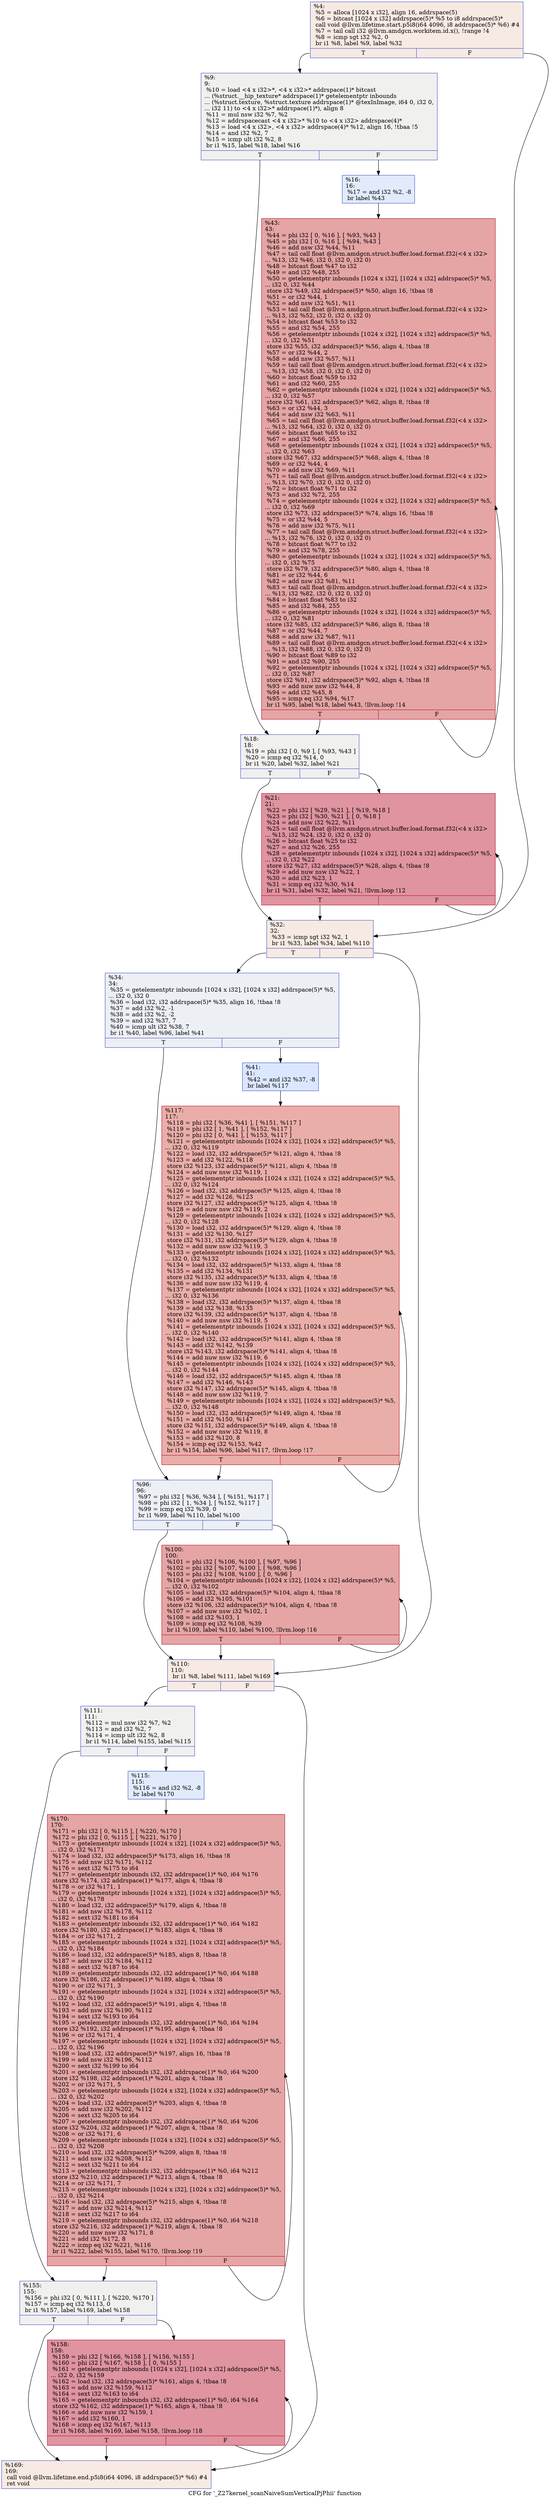 digraph "CFG for '_Z27kernel_scanNaiveSumVerticalPjPhii' function" {
	label="CFG for '_Z27kernel_scanNaiveSumVerticalPjPhii' function";

	Node0x5c52eb0 [shape=record,color="#3d50c3ff", style=filled, fillcolor="#eed0c070",label="{%4:\l  %5 = alloca [1024 x i32], align 16, addrspace(5)\l  %6 = bitcast [1024 x i32] addrspace(5)* %5 to i8 addrspace(5)*\l  call void @llvm.lifetime.start.p5i8(i64 4096, i8 addrspace(5)* %6) #4\l  %7 = tail call i32 @llvm.amdgcn.workitem.id.x(), !range !4\l  %8 = icmp sgt i32 %2, 0\l  br i1 %8, label %9, label %32\l|{<s0>T|<s1>F}}"];
	Node0x5c52eb0:s0 -> Node0x5c52f40;
	Node0x5c52eb0:s1 -> Node0x5c54070;
	Node0x5c52f40 [shape=record,color="#3d50c3ff", style=filled, fillcolor="#dedcdb70",label="{%9:\l9:                                                \l  %10 = load \<4 x i32\>*, \<4 x i32\>* addrspace(1)* bitcast\l... (%struct.__hip_texture* addrspace(1)* getelementptr inbounds\l... (%struct.texture, %struct.texture addrspace(1)* @texInImage, i64 0, i32 0,\l... i32 11) to \<4 x i32\>* addrspace(1)*), align 8\l  %11 = mul nsw i32 %7, %2\l  %12 = addrspacecast \<4 x i32\>* %10 to \<4 x i32\> addrspace(4)*\l  %13 = load \<4 x i32\>, \<4 x i32\> addrspace(4)* %12, align 16, !tbaa !5\l  %14 = and i32 %2, 7\l  %15 = icmp ult i32 %2, 8\l  br i1 %15, label %18, label %16\l|{<s0>T|<s1>F}}"];
	Node0x5c52f40:s0 -> Node0x5c54d50;
	Node0x5c52f40:s1 -> Node0x5c54de0;
	Node0x5c54de0 [shape=record,color="#3d50c3ff", style=filled, fillcolor="#bbd1f870",label="{%16:\l16:                                               \l  %17 = and i32 %2, -8\l  br label %43\l}"];
	Node0x5c54de0 -> Node0x5c53fd0;
	Node0x5c54d50 [shape=record,color="#3d50c3ff", style=filled, fillcolor="#dedcdb70",label="{%18:\l18:                                               \l  %19 = phi i32 [ 0, %9 ], [ %93, %43 ]\l  %20 = icmp eq i32 %14, 0\l  br i1 %20, label %32, label %21\l|{<s0>T|<s1>F}}"];
	Node0x5c54d50:s0 -> Node0x5c54070;
	Node0x5c54d50:s1 -> Node0x5c552a0;
	Node0x5c552a0 [shape=record,color="#b70d28ff", style=filled, fillcolor="#b70d2870",label="{%21:\l21:                                               \l  %22 = phi i32 [ %29, %21 ], [ %19, %18 ]\l  %23 = phi i32 [ %30, %21 ], [ 0, %18 ]\l  %24 = add nsw i32 %22, %11\l  %25 = tail call float @llvm.amdgcn.struct.buffer.load.format.f32(\<4 x i32\>\l... %13, i32 %24, i32 0, i32 0, i32 0)\l  %26 = bitcast float %25 to i32\l  %27 = and i32 %26, 255\l  %28 = getelementptr inbounds [1024 x i32], [1024 x i32] addrspace(5)* %5,\l... i32 0, i32 %22\l  store i32 %27, i32 addrspace(5)* %28, align 4, !tbaa !8\l  %29 = add nuw nsw i32 %22, 1\l  %30 = add i32 %23, 1\l  %31 = icmp eq i32 %30, %14\l  br i1 %31, label %32, label %21, !llvm.loop !12\l|{<s0>T|<s1>F}}"];
	Node0x5c552a0:s0 -> Node0x5c54070;
	Node0x5c552a0:s1 -> Node0x5c552a0;
	Node0x5c54070 [shape=record,color="#3d50c3ff", style=filled, fillcolor="#eed0c070",label="{%32:\l32:                                               \l  %33 = icmp sgt i32 %2, 1\l  br i1 %33, label %34, label %110\l|{<s0>T|<s1>F}}"];
	Node0x5c54070:s0 -> Node0x5c54fb0;
	Node0x5c54070:s1 -> Node0x5c56240;
	Node0x5c54fb0 [shape=record,color="#3d50c3ff", style=filled, fillcolor="#d4dbe670",label="{%34:\l34:                                               \l  %35 = getelementptr inbounds [1024 x i32], [1024 x i32] addrspace(5)* %5,\l... i32 0, i32 0\l  %36 = load i32, i32 addrspace(5)* %35, align 16, !tbaa !8\l  %37 = add i32 %2, -1\l  %38 = add i32 %2, -2\l  %39 = and i32 %37, 7\l  %40 = icmp ult i32 %38, 7\l  br i1 %40, label %96, label %41\l|{<s0>T|<s1>F}}"];
	Node0x5c54fb0:s0 -> Node0x5c56d00;
	Node0x5c54fb0:s1 -> Node0x5c56d50;
	Node0x5c56d50 [shape=record,color="#3d50c3ff", style=filled, fillcolor="#aec9fc70",label="{%41:\l41:                                               \l  %42 = and i32 %37, -8\l  br label %117\l}"];
	Node0x5c56d50 -> Node0x5c56f20;
	Node0x5c53fd0 [shape=record,color="#b70d28ff", style=filled, fillcolor="#c5333470",label="{%43:\l43:                                               \l  %44 = phi i32 [ 0, %16 ], [ %93, %43 ]\l  %45 = phi i32 [ 0, %16 ], [ %94, %43 ]\l  %46 = add nsw i32 %44, %11\l  %47 = tail call float @llvm.amdgcn.struct.buffer.load.format.f32(\<4 x i32\>\l... %13, i32 %46, i32 0, i32 0, i32 0)\l  %48 = bitcast float %47 to i32\l  %49 = and i32 %48, 255\l  %50 = getelementptr inbounds [1024 x i32], [1024 x i32] addrspace(5)* %5,\l... i32 0, i32 %44\l  store i32 %49, i32 addrspace(5)* %50, align 16, !tbaa !8\l  %51 = or i32 %44, 1\l  %52 = add nsw i32 %51, %11\l  %53 = tail call float @llvm.amdgcn.struct.buffer.load.format.f32(\<4 x i32\>\l... %13, i32 %52, i32 0, i32 0, i32 0)\l  %54 = bitcast float %53 to i32\l  %55 = and i32 %54, 255\l  %56 = getelementptr inbounds [1024 x i32], [1024 x i32] addrspace(5)* %5,\l... i32 0, i32 %51\l  store i32 %55, i32 addrspace(5)* %56, align 4, !tbaa !8\l  %57 = or i32 %44, 2\l  %58 = add nsw i32 %57, %11\l  %59 = tail call float @llvm.amdgcn.struct.buffer.load.format.f32(\<4 x i32\>\l... %13, i32 %58, i32 0, i32 0, i32 0)\l  %60 = bitcast float %59 to i32\l  %61 = and i32 %60, 255\l  %62 = getelementptr inbounds [1024 x i32], [1024 x i32] addrspace(5)* %5,\l... i32 0, i32 %57\l  store i32 %61, i32 addrspace(5)* %62, align 8, !tbaa !8\l  %63 = or i32 %44, 3\l  %64 = add nsw i32 %63, %11\l  %65 = tail call float @llvm.amdgcn.struct.buffer.load.format.f32(\<4 x i32\>\l... %13, i32 %64, i32 0, i32 0, i32 0)\l  %66 = bitcast float %65 to i32\l  %67 = and i32 %66, 255\l  %68 = getelementptr inbounds [1024 x i32], [1024 x i32] addrspace(5)* %5,\l... i32 0, i32 %63\l  store i32 %67, i32 addrspace(5)* %68, align 4, !tbaa !8\l  %69 = or i32 %44, 4\l  %70 = add nsw i32 %69, %11\l  %71 = tail call float @llvm.amdgcn.struct.buffer.load.format.f32(\<4 x i32\>\l... %13, i32 %70, i32 0, i32 0, i32 0)\l  %72 = bitcast float %71 to i32\l  %73 = and i32 %72, 255\l  %74 = getelementptr inbounds [1024 x i32], [1024 x i32] addrspace(5)* %5,\l... i32 0, i32 %69\l  store i32 %73, i32 addrspace(5)* %74, align 16, !tbaa !8\l  %75 = or i32 %44, 5\l  %76 = add nsw i32 %75, %11\l  %77 = tail call float @llvm.amdgcn.struct.buffer.load.format.f32(\<4 x i32\>\l... %13, i32 %76, i32 0, i32 0, i32 0)\l  %78 = bitcast float %77 to i32\l  %79 = and i32 %78, 255\l  %80 = getelementptr inbounds [1024 x i32], [1024 x i32] addrspace(5)* %5,\l... i32 0, i32 %75\l  store i32 %79, i32 addrspace(5)* %80, align 4, !tbaa !8\l  %81 = or i32 %44, 6\l  %82 = add nsw i32 %81, %11\l  %83 = tail call float @llvm.amdgcn.struct.buffer.load.format.f32(\<4 x i32\>\l... %13, i32 %82, i32 0, i32 0, i32 0)\l  %84 = bitcast float %83 to i32\l  %85 = and i32 %84, 255\l  %86 = getelementptr inbounds [1024 x i32], [1024 x i32] addrspace(5)* %5,\l... i32 0, i32 %81\l  store i32 %85, i32 addrspace(5)* %86, align 8, !tbaa !8\l  %87 = or i32 %44, 7\l  %88 = add nsw i32 %87, %11\l  %89 = tail call float @llvm.amdgcn.struct.buffer.load.format.f32(\<4 x i32\>\l... %13, i32 %88, i32 0, i32 0, i32 0)\l  %90 = bitcast float %89 to i32\l  %91 = and i32 %90, 255\l  %92 = getelementptr inbounds [1024 x i32], [1024 x i32] addrspace(5)* %5,\l... i32 0, i32 %87\l  store i32 %91, i32 addrspace(5)* %92, align 4, !tbaa !8\l  %93 = add nuw nsw i32 %44, 8\l  %94 = add i32 %45, 8\l  %95 = icmp eq i32 %94, %17\l  br i1 %95, label %18, label %43, !llvm.loop !14\l|{<s0>T|<s1>F}}"];
	Node0x5c53fd0:s0 -> Node0x5c54d50;
	Node0x5c53fd0:s1 -> Node0x5c53fd0;
	Node0x5c56d00 [shape=record,color="#3d50c3ff", style=filled, fillcolor="#d4dbe670",label="{%96:\l96:                                               \l  %97 = phi i32 [ %36, %34 ], [ %151, %117 ]\l  %98 = phi i32 [ 1, %34 ], [ %152, %117 ]\l  %99 = icmp eq i32 %39, 0\l  br i1 %99, label %110, label %100\l|{<s0>T|<s1>F}}"];
	Node0x5c56d00:s0 -> Node0x5c56240;
	Node0x5c56d00:s1 -> Node0x5c5a010;
	Node0x5c5a010 [shape=record,color="#b70d28ff", style=filled, fillcolor="#c5333470",label="{%100:\l100:                                              \l  %101 = phi i32 [ %106, %100 ], [ %97, %96 ]\l  %102 = phi i32 [ %107, %100 ], [ %98, %96 ]\l  %103 = phi i32 [ %108, %100 ], [ 0, %96 ]\l  %104 = getelementptr inbounds [1024 x i32], [1024 x i32] addrspace(5)* %5,\l... i32 0, i32 %102\l  %105 = load i32, i32 addrspace(5)* %104, align 4, !tbaa !8\l  %106 = add i32 %105, %101\l  store i32 %106, i32 addrspace(5)* %104, align 4, !tbaa !8\l  %107 = add nuw nsw i32 %102, 1\l  %108 = add i32 %103, 1\l  %109 = icmp eq i32 %108, %39\l  br i1 %109, label %110, label %100, !llvm.loop !16\l|{<s0>T|<s1>F}}"];
	Node0x5c5a010:s0 -> Node0x5c56240;
	Node0x5c5a010:s1 -> Node0x5c5a010;
	Node0x5c56240 [shape=record,color="#3d50c3ff", style=filled, fillcolor="#eed0c070",label="{%110:\l110:                                              \l  br i1 %8, label %111, label %169\l|{<s0>T|<s1>F}}"];
	Node0x5c56240:s0 -> Node0x5c5a9a0;
	Node0x5c56240:s1 -> Node0x5c5a9f0;
	Node0x5c5a9a0 [shape=record,color="#3d50c3ff", style=filled, fillcolor="#dedcdb70",label="{%111:\l111:                                              \l  %112 = mul nsw i32 %7, %2\l  %113 = and i32 %2, 7\l  %114 = icmp ult i32 %2, 8\l  br i1 %114, label %155, label %115\l|{<s0>T|<s1>F}}"];
	Node0x5c5a9a0:s0 -> Node0x5c5ace0;
	Node0x5c5a9a0:s1 -> Node0x5c5ad30;
	Node0x5c5ad30 [shape=record,color="#3d50c3ff", style=filled, fillcolor="#bbd1f870",label="{%115:\l115:                                              \l  %116 = and i32 %2, -8\l  br label %170\l}"];
	Node0x5c5ad30 -> Node0x5c5af00;
	Node0x5c56f20 [shape=record,color="#b70d28ff", style=filled, fillcolor="#d0473d70",label="{%117:\l117:                                              \l  %118 = phi i32 [ %36, %41 ], [ %151, %117 ]\l  %119 = phi i32 [ 1, %41 ], [ %152, %117 ]\l  %120 = phi i32 [ 0, %41 ], [ %153, %117 ]\l  %121 = getelementptr inbounds [1024 x i32], [1024 x i32] addrspace(5)* %5,\l... i32 0, i32 %119\l  %122 = load i32, i32 addrspace(5)* %121, align 4, !tbaa !8\l  %123 = add i32 %122, %118\l  store i32 %123, i32 addrspace(5)* %121, align 4, !tbaa !8\l  %124 = add nuw nsw i32 %119, 1\l  %125 = getelementptr inbounds [1024 x i32], [1024 x i32] addrspace(5)* %5,\l... i32 0, i32 %124\l  %126 = load i32, i32 addrspace(5)* %125, align 4, !tbaa !8\l  %127 = add i32 %126, %123\l  store i32 %127, i32 addrspace(5)* %125, align 4, !tbaa !8\l  %128 = add nuw nsw i32 %119, 2\l  %129 = getelementptr inbounds [1024 x i32], [1024 x i32] addrspace(5)* %5,\l... i32 0, i32 %128\l  %130 = load i32, i32 addrspace(5)* %129, align 4, !tbaa !8\l  %131 = add i32 %130, %127\l  store i32 %131, i32 addrspace(5)* %129, align 4, !tbaa !8\l  %132 = add nuw nsw i32 %119, 3\l  %133 = getelementptr inbounds [1024 x i32], [1024 x i32] addrspace(5)* %5,\l... i32 0, i32 %132\l  %134 = load i32, i32 addrspace(5)* %133, align 4, !tbaa !8\l  %135 = add i32 %134, %131\l  store i32 %135, i32 addrspace(5)* %133, align 4, !tbaa !8\l  %136 = add nuw nsw i32 %119, 4\l  %137 = getelementptr inbounds [1024 x i32], [1024 x i32] addrspace(5)* %5,\l... i32 0, i32 %136\l  %138 = load i32, i32 addrspace(5)* %137, align 4, !tbaa !8\l  %139 = add i32 %138, %135\l  store i32 %139, i32 addrspace(5)* %137, align 4, !tbaa !8\l  %140 = add nuw nsw i32 %119, 5\l  %141 = getelementptr inbounds [1024 x i32], [1024 x i32] addrspace(5)* %5,\l... i32 0, i32 %140\l  %142 = load i32, i32 addrspace(5)* %141, align 4, !tbaa !8\l  %143 = add i32 %142, %139\l  store i32 %143, i32 addrspace(5)* %141, align 4, !tbaa !8\l  %144 = add nuw nsw i32 %119, 6\l  %145 = getelementptr inbounds [1024 x i32], [1024 x i32] addrspace(5)* %5,\l... i32 0, i32 %144\l  %146 = load i32, i32 addrspace(5)* %145, align 4, !tbaa !8\l  %147 = add i32 %146, %143\l  store i32 %147, i32 addrspace(5)* %145, align 4, !tbaa !8\l  %148 = add nuw nsw i32 %119, 7\l  %149 = getelementptr inbounds [1024 x i32], [1024 x i32] addrspace(5)* %5,\l... i32 0, i32 %148\l  %150 = load i32, i32 addrspace(5)* %149, align 4, !tbaa !8\l  %151 = add i32 %150, %147\l  store i32 %151, i32 addrspace(5)* %149, align 4, !tbaa !8\l  %152 = add nuw nsw i32 %119, 8\l  %153 = add i32 %120, 8\l  %154 = icmp eq i32 %153, %42\l  br i1 %154, label %96, label %117, !llvm.loop !17\l|{<s0>T|<s1>F}}"];
	Node0x5c56f20:s0 -> Node0x5c56d00;
	Node0x5c56f20:s1 -> Node0x5c56f20;
	Node0x5c5ace0 [shape=record,color="#3d50c3ff", style=filled, fillcolor="#dedcdb70",label="{%155:\l155:                                              \l  %156 = phi i32 [ 0, %111 ], [ %220, %170 ]\l  %157 = icmp eq i32 %113, 0\l  br i1 %157, label %169, label %158\l|{<s0>T|<s1>F}}"];
	Node0x5c5ace0:s0 -> Node0x5c5a9f0;
	Node0x5c5ace0:s1 -> Node0x5c5d060;
	Node0x5c5d060 [shape=record,color="#b70d28ff", style=filled, fillcolor="#b70d2870",label="{%158:\l158:                                              \l  %159 = phi i32 [ %166, %158 ], [ %156, %155 ]\l  %160 = phi i32 [ %167, %158 ], [ 0, %155 ]\l  %161 = getelementptr inbounds [1024 x i32], [1024 x i32] addrspace(5)* %5,\l... i32 0, i32 %159\l  %162 = load i32, i32 addrspace(5)* %161, align 4, !tbaa !8\l  %163 = add nsw i32 %159, %112\l  %164 = sext i32 %163 to i64\l  %165 = getelementptr inbounds i32, i32 addrspace(1)* %0, i64 %164\l  store i32 %162, i32 addrspace(1)* %165, align 4, !tbaa !8\l  %166 = add nuw nsw i32 %159, 1\l  %167 = add i32 %160, 1\l  %168 = icmp eq i32 %167, %113\l  br i1 %168, label %169, label %158, !llvm.loop !18\l|{<s0>T|<s1>F}}"];
	Node0x5c5d060:s0 -> Node0x5c5a9f0;
	Node0x5c5d060:s1 -> Node0x5c5d060;
	Node0x5c5a9f0 [shape=record,color="#3d50c3ff", style=filled, fillcolor="#eed0c070",label="{%169:\l169:                                              \l  call void @llvm.lifetime.end.p5i8(i64 4096, i8 addrspace(5)* %6) #4\l  ret void\l}"];
	Node0x5c5af00 [shape=record,color="#b70d28ff", style=filled, fillcolor="#c5333470",label="{%170:\l170:                                              \l  %171 = phi i32 [ 0, %115 ], [ %220, %170 ]\l  %172 = phi i32 [ 0, %115 ], [ %221, %170 ]\l  %173 = getelementptr inbounds [1024 x i32], [1024 x i32] addrspace(5)* %5,\l... i32 0, i32 %171\l  %174 = load i32, i32 addrspace(5)* %173, align 16, !tbaa !8\l  %175 = add nsw i32 %171, %112\l  %176 = sext i32 %175 to i64\l  %177 = getelementptr inbounds i32, i32 addrspace(1)* %0, i64 %176\l  store i32 %174, i32 addrspace(1)* %177, align 4, !tbaa !8\l  %178 = or i32 %171, 1\l  %179 = getelementptr inbounds [1024 x i32], [1024 x i32] addrspace(5)* %5,\l... i32 0, i32 %178\l  %180 = load i32, i32 addrspace(5)* %179, align 4, !tbaa !8\l  %181 = add nsw i32 %178, %112\l  %182 = sext i32 %181 to i64\l  %183 = getelementptr inbounds i32, i32 addrspace(1)* %0, i64 %182\l  store i32 %180, i32 addrspace(1)* %183, align 4, !tbaa !8\l  %184 = or i32 %171, 2\l  %185 = getelementptr inbounds [1024 x i32], [1024 x i32] addrspace(5)* %5,\l... i32 0, i32 %184\l  %186 = load i32, i32 addrspace(5)* %185, align 8, !tbaa !8\l  %187 = add nsw i32 %184, %112\l  %188 = sext i32 %187 to i64\l  %189 = getelementptr inbounds i32, i32 addrspace(1)* %0, i64 %188\l  store i32 %186, i32 addrspace(1)* %189, align 4, !tbaa !8\l  %190 = or i32 %171, 3\l  %191 = getelementptr inbounds [1024 x i32], [1024 x i32] addrspace(5)* %5,\l... i32 0, i32 %190\l  %192 = load i32, i32 addrspace(5)* %191, align 4, !tbaa !8\l  %193 = add nsw i32 %190, %112\l  %194 = sext i32 %193 to i64\l  %195 = getelementptr inbounds i32, i32 addrspace(1)* %0, i64 %194\l  store i32 %192, i32 addrspace(1)* %195, align 4, !tbaa !8\l  %196 = or i32 %171, 4\l  %197 = getelementptr inbounds [1024 x i32], [1024 x i32] addrspace(5)* %5,\l... i32 0, i32 %196\l  %198 = load i32, i32 addrspace(5)* %197, align 16, !tbaa !8\l  %199 = add nsw i32 %196, %112\l  %200 = sext i32 %199 to i64\l  %201 = getelementptr inbounds i32, i32 addrspace(1)* %0, i64 %200\l  store i32 %198, i32 addrspace(1)* %201, align 4, !tbaa !8\l  %202 = or i32 %171, 5\l  %203 = getelementptr inbounds [1024 x i32], [1024 x i32] addrspace(5)* %5,\l... i32 0, i32 %202\l  %204 = load i32, i32 addrspace(5)* %203, align 4, !tbaa !8\l  %205 = add nsw i32 %202, %112\l  %206 = sext i32 %205 to i64\l  %207 = getelementptr inbounds i32, i32 addrspace(1)* %0, i64 %206\l  store i32 %204, i32 addrspace(1)* %207, align 4, !tbaa !8\l  %208 = or i32 %171, 6\l  %209 = getelementptr inbounds [1024 x i32], [1024 x i32] addrspace(5)* %5,\l... i32 0, i32 %208\l  %210 = load i32, i32 addrspace(5)* %209, align 8, !tbaa !8\l  %211 = add nsw i32 %208, %112\l  %212 = sext i32 %211 to i64\l  %213 = getelementptr inbounds i32, i32 addrspace(1)* %0, i64 %212\l  store i32 %210, i32 addrspace(1)* %213, align 4, !tbaa !8\l  %214 = or i32 %171, 7\l  %215 = getelementptr inbounds [1024 x i32], [1024 x i32] addrspace(5)* %5,\l... i32 0, i32 %214\l  %216 = load i32, i32 addrspace(5)* %215, align 4, !tbaa !8\l  %217 = add nsw i32 %214, %112\l  %218 = sext i32 %217 to i64\l  %219 = getelementptr inbounds i32, i32 addrspace(1)* %0, i64 %218\l  store i32 %216, i32 addrspace(1)* %219, align 4, !tbaa !8\l  %220 = add nuw nsw i32 %171, 8\l  %221 = add i32 %172, 8\l  %222 = icmp eq i32 %221, %116\l  br i1 %222, label %155, label %170, !llvm.loop !19\l|{<s0>T|<s1>F}}"];
	Node0x5c5af00:s0 -> Node0x5c5ace0;
	Node0x5c5af00:s1 -> Node0x5c5af00;
}

